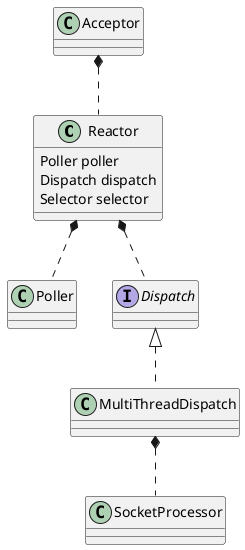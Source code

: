 @startuml

class Reactor {
    Poller poller
    Dispatch dispatch
    Selector selector
}

class Acceptor
class Poller
interface Dispatch
class MultiThreadDispatch implements Dispatch

class SocketProcessor

Reactor *.. Poller
Reactor *.. Dispatch
Acceptor *.. Reactor

MultiThreadDispatch *.. SocketProcessor

@enduml